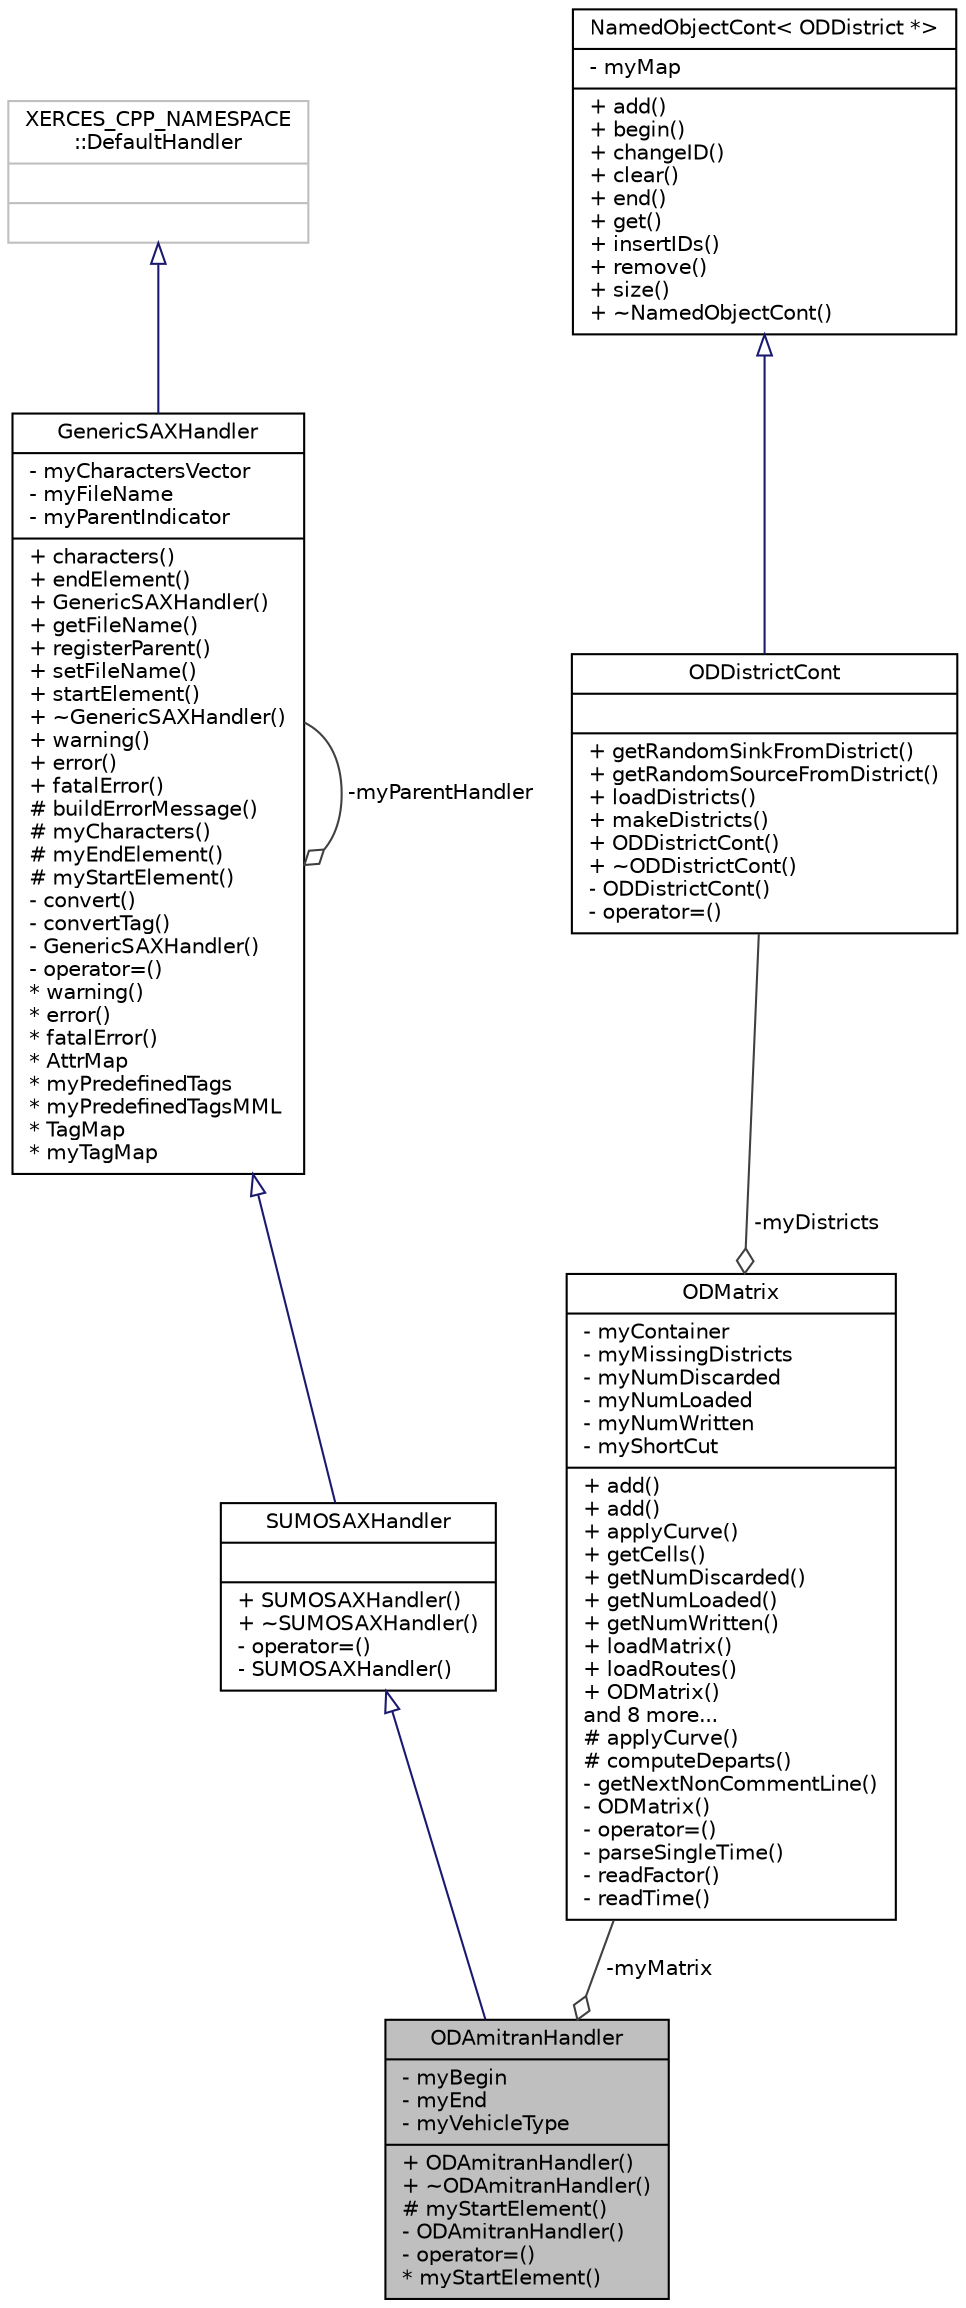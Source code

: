 digraph "ODAmitranHandler"
{
  edge [fontname="Helvetica",fontsize="10",labelfontname="Helvetica",labelfontsize="10"];
  node [fontname="Helvetica",fontsize="10",shape=record];
  Node4 [label="{ODAmitranHandler\n|- myBegin\l- myEnd\l- myVehicleType\l|+ ODAmitranHandler()\l+ ~ODAmitranHandler()\l# myStartElement()\l- ODAmitranHandler()\l- operator=()\l* myStartElement()\l}",height=0.2,width=0.4,color="black", fillcolor="grey75", style="filled", fontcolor="black"];
  Node5 -> Node4 [dir="back",color="midnightblue",fontsize="10",style="solid",arrowtail="onormal",fontname="Helvetica"];
  Node5 [label="{SUMOSAXHandler\n||+ SUMOSAXHandler()\l+ ~SUMOSAXHandler()\l- operator=()\l- SUMOSAXHandler()\l}",height=0.2,width=0.4,color="black", fillcolor="white", style="filled",URL="$db/db8/class_s_u_m_o_s_a_x_handler.html",tooltip="SAX-handler base for SUMO-files. "];
  Node6 -> Node5 [dir="back",color="midnightblue",fontsize="10",style="solid",arrowtail="onormal",fontname="Helvetica"];
  Node6 [label="{GenericSAXHandler\n|- myCharactersVector\l- myFileName\l- myParentIndicator\l|+ characters()\l+ endElement()\l+ GenericSAXHandler()\l+ getFileName()\l+ registerParent()\l+ setFileName()\l+ startElement()\l+ ~GenericSAXHandler()\l+ warning()\l+ error()\l+ fatalError()\l# buildErrorMessage()\l# myCharacters()\l# myEndElement()\l# myStartElement()\l- convert()\l- convertTag()\l- GenericSAXHandler()\l- operator=()\l* warning()\l* error()\l* fatalError()\l* AttrMap\l* myPredefinedTags\l* myPredefinedTagsMML\l* TagMap\l* myTagMap\l}",height=0.2,width=0.4,color="black", fillcolor="white", style="filled",URL="$da/da8/class_generic_s_a_x_handler.html",tooltip="A handler which converts occuring elements and attributes into enums. "];
  Node7 -> Node6 [dir="back",color="midnightblue",fontsize="10",style="solid",arrowtail="onormal",fontname="Helvetica"];
  Node7 [label="{XERCES_CPP_NAMESPACE\l::DefaultHandler\n||}",height=0.2,width=0.4,color="grey75", fillcolor="white", style="filled"];
  Node6 -> Node6 [color="grey25",fontsize="10",style="solid",label=" -myParentHandler" ,arrowhead="odiamond",fontname="Helvetica"];
  Node8 -> Node4 [color="grey25",fontsize="10",style="solid",label=" -myMatrix" ,arrowhead="odiamond",fontname="Helvetica"];
  Node8 [label="{ODMatrix\n|- myContainer\l- myMissingDistricts\l- myNumDiscarded\l- myNumLoaded\l- myNumWritten\l- myShortCut\l|+ add()\l+ add()\l+ applyCurve()\l+ getCells()\l+ getNumDiscarded()\l+ getNumLoaded()\l+ getNumWritten()\l+ loadMatrix()\l+ loadRoutes()\l+ ODMatrix()\land 8 more...\l# applyCurve()\l# computeDeparts()\l- getNextNonCommentLine()\l- ODMatrix()\l- operator=()\l- parseSingleTime()\l- readFactor()\l- readTime()\l}",height=0.2,width=0.4,color="black", fillcolor="white", style="filled",URL="$d2/d15/class_o_d_matrix.html",tooltip="An O/D (origin/destination) matrix. "];
  Node9 -> Node8 [color="grey25",fontsize="10",style="solid",label=" -myDistricts" ,arrowhead="odiamond",fontname="Helvetica"];
  Node9 [label="{ODDistrictCont\n||+ getRandomSinkFromDistrict()\l+ getRandomSourceFromDistrict()\l+ loadDistricts()\l+ makeDistricts()\l+ ODDistrictCont()\l+ ~ODDistrictCont()\l- ODDistrictCont()\l- operator=()\l}",height=0.2,width=0.4,color="black", fillcolor="white", style="filled",URL="$d0/d1f/class_o_d_district_cont.html",tooltip="A container for districts. "];
  Node10 -> Node9 [dir="back",color="midnightblue",fontsize="10",style="solid",arrowtail="onormal",fontname="Helvetica"];
  Node10 [label="{NamedObjectCont\< ODDistrict *\>\n|- myMap\l|+ add()\l+ begin()\l+ changeID()\l+ clear()\l+ end()\l+ get()\l+ insertIDs()\l+ remove()\l+ size()\l+ ~NamedObjectCont()\l}",height=0.2,width=0.4,color="black", fillcolor="white", style="filled",URL="$d2/d4d/class_named_object_cont.html"];
}
